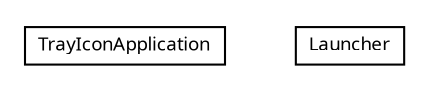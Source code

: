 #!/usr/local/bin/dot
#
# Class diagram 
# Generated by UMLGraph version R5_6-24-gf6e263 (http://www.umlgraph.org/)
#

digraph G {
	edge [fontname="Trebuchet MS",fontsize=10,labelfontname="Trebuchet MS",labelfontsize=10];
	node [fontname="Trebuchet MS",fontsize=10,shape=plaintext];
	nodesep=0.25;
	ranksep=0.5;
	// org.maxur.perfmodel.backend.TrayIconApplication
	c35 [label=<<table title="org.maxur.perfmodel.backend.TrayIconApplication" border="0" cellborder="1" cellspacing="0" cellpadding="2" port="p" href="./TrayIconApplication.html">
		<tr><td><table border="0" cellspacing="0" cellpadding="1">
<tr><td align="center" balign="center"><font face="Trebuchet MS"> TrayIconApplication </font></td></tr>
		</table></td></tr>
		</table>>, URL="./TrayIconApplication.html", fontname="Trebuchet MS", fontcolor="black", fontsize=9.0];
	// org.maxur.perfmodel.backend.Launcher
	c36 [label=<<table title="org.maxur.perfmodel.backend.Launcher" border="0" cellborder="1" cellspacing="0" cellpadding="2" port="p" href="./Launcher.html">
		<tr><td><table border="0" cellspacing="0" cellpadding="1">
<tr><td align="center" balign="center"><font face="Trebuchet MS"> Launcher </font></td></tr>
		</table></td></tr>
		</table>>, URL="./Launcher.html", fontname="Trebuchet MS", fontcolor="black", fontsize=9.0];
}

